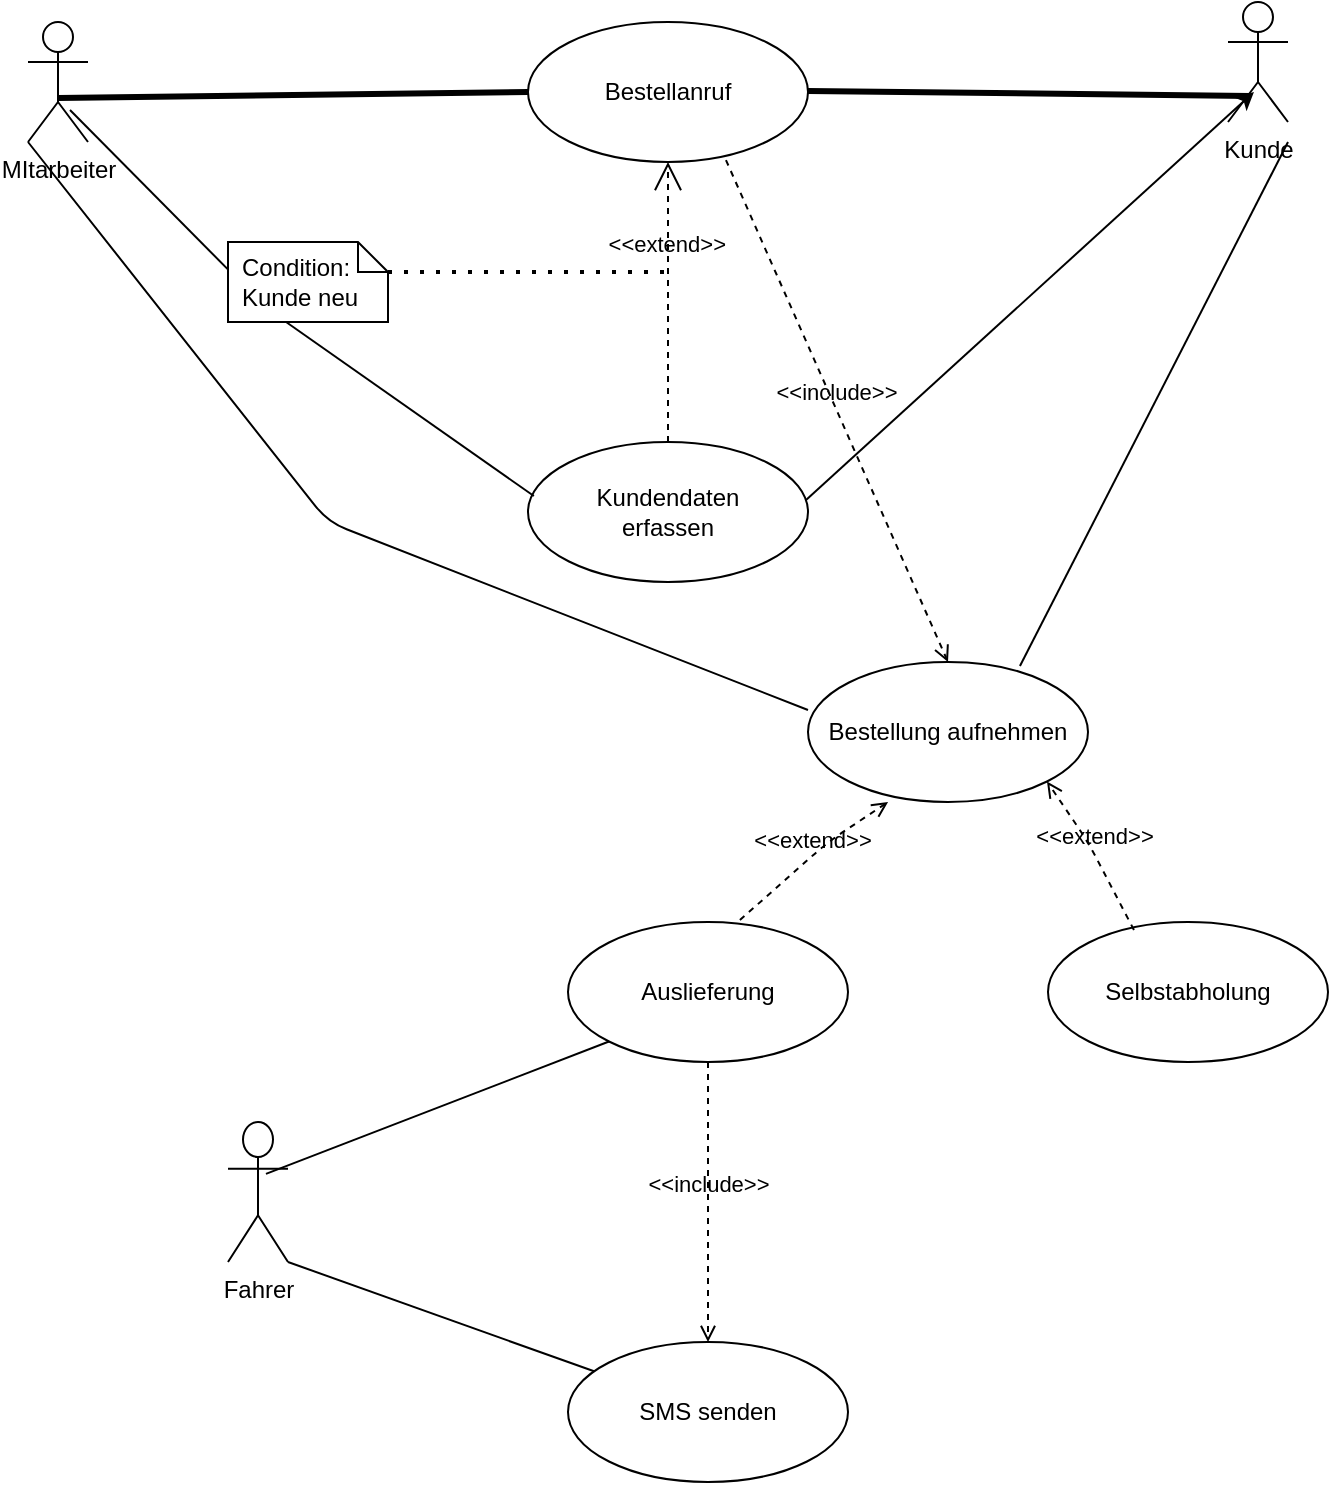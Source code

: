 <mxfile>
    <diagram id="XABIFnfOv6BOkGc4yw0M" name="UseCaseDiagram">
        <mxGraphModel dx="969" dy="606" grid="1" gridSize="10" guides="1" tooltips="1" connect="1" arrows="1" fold="1" page="1" pageScale="1" pageWidth="850" pageHeight="1100" math="0" shadow="0">
            <root>
                <mxCell id="0"/>
                <mxCell id="1" parent="0"/>
                <mxCell id="3" value="Kunde" style="shape=umlActor;verticalLabelPosition=bottom;verticalAlign=top;html=1;" vertex="1" parent="1">
                    <mxGeometry x="670" y="90" width="30" height="60" as="geometry"/>
                </mxCell>
                <mxCell id="4" value="MItarbeiter" style="shape=umlActor;verticalLabelPosition=bottom;verticalAlign=top;html=1;" vertex="1" parent="1">
                    <mxGeometry x="70" y="100" width="30" height="60" as="geometry"/>
                </mxCell>
                <mxCell id="5" value="Fahrer" style="shape=umlActor;verticalLabelPosition=bottom;verticalAlign=top;html=1;" vertex="1" parent="1">
                    <mxGeometry x="170" y="650" width="30" height="70" as="geometry"/>
                </mxCell>
                <mxCell id="13" value="Bestellanruf" style="ellipse;whiteSpace=wrap;html=1;" vertex="1" parent="1">
                    <mxGeometry x="320" y="100" width="140" height="70" as="geometry"/>
                </mxCell>
                <mxCell id="16" value="" style="endArrow=none;startArrow=none;endFill=0;startFill=0;endSize=8;html=1;verticalAlign=bottom;labelBackgroundColor=none;strokeWidth=3;entryX=0.367;entryY=0.783;entryDx=0;entryDy=0;entryPerimeter=0;" edge="1" parent="1" target="3">
                    <mxGeometry width="160" relative="1" as="geometry">
                        <mxPoint x="460" y="134.5" as="sourcePoint"/>
                        <mxPoint x="620" y="134.5" as="targetPoint"/>
                    </mxGeometry>
                </mxCell>
                <mxCell id="17" value="" style="endArrow=none;startArrow=none;endFill=0;startFill=0;endSize=8;html=1;verticalAlign=bottom;labelBackgroundColor=none;strokeWidth=3;entryX=0;entryY=0.5;entryDx=0;entryDy=0;exitX=0.5;exitY=0.633;exitDx=0;exitDy=0;exitPerimeter=0;" edge="1" parent="1" source="4" target="13">
                    <mxGeometry width="160" relative="1" as="geometry">
                        <mxPoint x="130" y="134.5" as="sourcePoint"/>
                        <mxPoint x="290" y="134.5" as="targetPoint"/>
                    </mxGeometry>
                </mxCell>
                <mxCell id="21" style="edgeStyle=none;html=1;entryX=0.433;entryY=0.75;entryDx=0;entryDy=0;entryPerimeter=0;exitX=0.993;exitY=0.414;exitDx=0;exitDy=0;exitPerimeter=0;" edge="1" parent="1" source="18" target="3">
                    <mxGeometry relative="1" as="geometry"/>
                </mxCell>
                <mxCell id="18" value="Kundendaten&lt;br&gt;erfassen" style="ellipse;whiteSpace=wrap;html=1;" vertex="1" parent="1">
                    <mxGeometry x="320" y="310" width="140" height="70" as="geometry"/>
                </mxCell>
                <mxCell id="19" value="" style="endArrow=none;html=1;entryX=0.7;entryY=0.733;entryDx=0;entryDy=0;entryPerimeter=0;exitX=0.021;exitY=0.386;exitDx=0;exitDy=0;exitPerimeter=0;startArrow=none;" edge="1" parent="1" source="23" target="4">
                    <mxGeometry width="50" height="50" relative="1" as="geometry">
                        <mxPoint x="320" y="310" as="sourcePoint"/>
                        <mxPoint x="390" y="280" as="targetPoint"/>
                        <Array as="points"/>
                    </mxGeometry>
                </mxCell>
                <mxCell id="24" value="&amp;lt;&amp;lt;extend&amp;gt;&amp;gt;" style="align=right;html=1;verticalAlign=bottom;rounded=0;labelBackgroundColor=none;endArrow=open;endSize=12;dashed=1;entryX=0.5;entryY=1;entryDx=0;entryDy=0;exitX=0.5;exitY=0;exitDx=0;exitDy=0;" edge="1" parent="1" source="18" target="13">
                    <mxGeometry x="0.286" y="-30" relative="1" as="geometry">
                        <mxPoint x="390" y="200" as="targetPoint"/>
                        <mxPoint x="390" y="250" as="sourcePoint"/>
                        <Array as="points"/>
                        <mxPoint as="offset"/>
                    </mxGeometry>
                </mxCell>
                <mxCell id="26" value="" style="endArrow=none;html=1;entryX=0.363;entryY=1;entryDx=0;entryDy=0;entryPerimeter=0;exitX=0.021;exitY=0.386;exitDx=0;exitDy=0;exitPerimeter=0;" edge="1" parent="1" source="18" target="23">
                    <mxGeometry width="50" height="50" relative="1" as="geometry">
                        <mxPoint x="322.94" y="312.02" as="sourcePoint"/>
                        <mxPoint x="91" y="143.98" as="targetPoint"/>
                        <Array as="points"/>
                    </mxGeometry>
                </mxCell>
                <mxCell id="23" value="Condition:&#10;Kunde neu" style="shape=note;size=15;spacingLeft=5;align=left;whiteSpace=wrap;" vertex="1" parent="1">
                    <mxGeometry x="170" y="210" width="80" height="40" as="geometry"/>
                </mxCell>
                <mxCell id="27" value="" style="endArrow=none;dashed=1;html=1;dashPattern=1 3;strokeWidth=2;exitX=0;exitY=0;exitDx=80;exitDy=15;exitPerimeter=0;" edge="1" parent="1" source="23">
                    <mxGeometry width="50" height="50" relative="1" as="geometry">
                        <mxPoint x="340" y="430" as="sourcePoint"/>
                        <mxPoint x="390" y="225" as="targetPoint"/>
                    </mxGeometry>
                </mxCell>
                <mxCell id="28" value="Bestellung aufnehmen" style="ellipse;whiteSpace=wrap;html=1;" vertex="1" parent="1">
                    <mxGeometry x="460" y="420" width="140" height="70" as="geometry"/>
                </mxCell>
                <mxCell id="29" value="&amp;lt;&amp;lt;include&amp;gt;&amp;gt;" style="html=1;verticalAlign=bottom;labelBackgroundColor=none;endArrow=open;endFill=0;dashed=1;exitX=0.707;exitY=0.986;exitDx=0;exitDy=0;exitPerimeter=0;entryX=0.5;entryY=0;entryDx=0;entryDy=0;" edge="1" parent="1" source="13" target="28">
                    <mxGeometry width="160" relative="1" as="geometry">
                        <mxPoint x="590" y="350" as="sourcePoint"/>
                        <mxPoint x="750" y="350" as="targetPoint"/>
                    </mxGeometry>
                </mxCell>
                <mxCell id="30" value="" style="endArrow=none;html=1;entryX=1;entryY=1.167;entryDx=0;entryDy=0;entryPerimeter=0;exitX=0.757;exitY=0.029;exitDx=0;exitDy=0;exitPerimeter=0;" edge="1" parent="1" source="28" target="3">
                    <mxGeometry width="50" height="50" relative="1" as="geometry">
                        <mxPoint x="340" y="330" as="sourcePoint"/>
                        <mxPoint x="390" y="280" as="targetPoint"/>
                    </mxGeometry>
                </mxCell>
                <mxCell id="31" value="" style="endArrow=none;html=1;entryX=0;entryY=1;entryDx=0;entryDy=0;entryPerimeter=0;exitX=0;exitY=0.343;exitDx=0;exitDy=0;exitPerimeter=0;" edge="1" parent="1" source="28" target="4">
                    <mxGeometry width="50" height="50" relative="1" as="geometry">
                        <mxPoint x="340" y="330" as="sourcePoint"/>
                        <mxPoint x="390" y="280" as="targetPoint"/>
                        <Array as="points">
                            <mxPoint x="220" y="350"/>
                        </Array>
                    </mxGeometry>
                </mxCell>
                <mxCell id="35" value="Selbstabholung" style="ellipse;whiteSpace=wrap;html=1;" vertex="1" parent="1">
                    <mxGeometry x="580" y="550" width="140" height="70" as="geometry"/>
                </mxCell>
                <mxCell id="36" value="Auslieferung" style="ellipse;whiteSpace=wrap;html=1;" vertex="1" parent="1">
                    <mxGeometry x="340" y="550" width="140" height="70" as="geometry"/>
                </mxCell>
                <mxCell id="37" value="&amp;lt;&amp;lt;extend&amp;gt;&amp;gt;" style="html=1;verticalAlign=bottom;labelBackgroundColor=none;endArrow=open;endFill=0;dashed=1;entryX=0.286;entryY=1;entryDx=0;entryDy=0;entryPerimeter=0;exitX=0.614;exitY=-0.014;exitDx=0;exitDy=0;exitPerimeter=0;" edge="1" parent="1" source="36" target="28">
                    <mxGeometry width="160" relative="1" as="geometry">
                        <mxPoint x="400" y="490" as="sourcePoint"/>
                        <mxPoint x="490" y="480" as="targetPoint"/>
                        <Array as="points">
                            <mxPoint x="470" y="510"/>
                        </Array>
                    </mxGeometry>
                </mxCell>
                <mxCell id="38" value="&amp;lt;&amp;lt;extend&amp;gt;&amp;gt;" style="html=1;verticalAlign=bottom;labelBackgroundColor=none;endArrow=open;endFill=0;dashed=1;exitX=0.307;exitY=0.057;exitDx=0;exitDy=0;entryX=1;entryY=1;entryDx=0;entryDy=0;exitPerimeter=0;" edge="1" parent="1" source="35" target="28">
                    <mxGeometry width="160" relative="1" as="geometry">
                        <mxPoint x="290" y="510" as="sourcePoint"/>
                        <mxPoint x="450" y="510" as="targetPoint"/>
                        <Array as="points">
                            <mxPoint x="600" y="510"/>
                        </Array>
                    </mxGeometry>
                </mxCell>
                <mxCell id="39" value="SMS senden" style="ellipse;whiteSpace=wrap;html=1;" vertex="1" parent="1">
                    <mxGeometry x="340" y="760" width="140" height="70" as="geometry"/>
                </mxCell>
                <mxCell id="42" value="" style="endArrow=none;html=1;exitX=0.633;exitY=0.371;exitDx=0;exitDy=0;exitPerimeter=0;entryX=0;entryY=1;entryDx=0;entryDy=0;" edge="1" parent="1" source="5" target="36">
                    <mxGeometry width="50" height="50" relative="1" as="geometry">
                        <mxPoint x="340" y="630" as="sourcePoint"/>
                        <mxPoint x="390" y="580" as="targetPoint"/>
                    </mxGeometry>
                </mxCell>
                <mxCell id="43" value="" style="endArrow=none;html=1;exitX=1;exitY=1;exitDx=0;exitDy=0;exitPerimeter=0;" edge="1" parent="1" source="5" target="39">
                    <mxGeometry width="50" height="50" relative="1" as="geometry">
                        <mxPoint x="340" y="630" as="sourcePoint"/>
                        <mxPoint x="390" y="580" as="targetPoint"/>
                    </mxGeometry>
                </mxCell>
                <mxCell id="44" value="&amp;lt;&amp;lt;include&amp;gt;&amp;gt;" style="html=1;verticalAlign=bottom;labelBackgroundColor=none;endArrow=open;endFill=0;dashed=1;exitX=0.5;exitY=1;exitDx=0;exitDy=0;entryX=0.5;entryY=0;entryDx=0;entryDy=0;" edge="1" parent="1" source="36" target="39">
                    <mxGeometry width="160" relative="1" as="geometry">
                        <mxPoint x="290" y="710" as="sourcePoint"/>
                        <mxPoint x="450" y="710" as="targetPoint"/>
                    </mxGeometry>
                </mxCell>
            </root>
        </mxGraphModel>
    </diagram>
</mxfile>